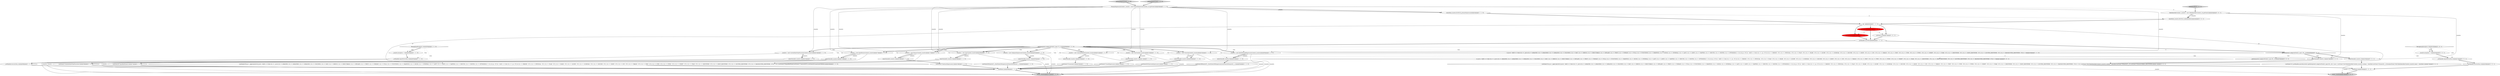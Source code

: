 digraph {
46 [style = filled, label = "RecognitionException re@@@45@@@['0', '0', '1']", fillcolor = white, shape = diamond image = "AAA0AAABBB3BBB"];
48 [style = filled, label = "enterOuterAlt(_localctx,1)@@@10@@@['0', '0', '1']", fillcolor = white, shape = ellipse image = "AAA0AAABBB3BBB"];
35 [style = filled, label = "{setState(573)extractExpression()}@@@19@@@['1', '1', '0']", fillcolor = white, shape = ellipse image = "AAA0AAABBB1BBB"];
57 [style = filled, label = "{setState(741)_la = _input.LA(1)if ((((_la) & ~0x3f) == 0 && ((1L << _la) & ((1L << ANALYZE) | (1L << ANALYZED) | (1L << CATALOGS) | (1L << COLUMNS) | (1L << DAY) | (1L << DEBUG) | (1L << EXECUTABLE) | (1L << EXPLAIN) | (1L << FIRST) | (1L << FORMAT) | (1L << FULL) | (1L << FUNCTIONS) | (1L << GRAPHVIZ) | (1L << HOUR) | (1L << INTERVAL) | (1L << LAST) | (1L << LIMIT) | (1L << MAPPED) | (1L << MINUTE) | (1L << MONTH) | (1L << OPTIMIZED))) != 0) || ((((_la - 67)) & ~0x3f) == 0 && ((1L << (_la - 67)) & ((1L << (PARSED - 67)) | (1L << (PHYSICAL - 67)) | (1L << (PLAN - 67)) | (1L << (RLIKE - 67)) | (1L << (QUERY - 67)) | (1L << (SCHEMAS - 67)) | (1L << (SECOND - 67)) | (1L << (SHOW - 67)) | (1L << (SYS - 67)) | (1L << (TABLES - 67)) | (1L << (TEXT - 67)) | (1L << (TYPE - 67)) | (1L << (TYPES - 67)) | (1L << (VERIFY - 67)) | (1L << (YEAR - 67)) | (1L << (IDENTIFIER - 67)) | (1L << (DIGIT_IDENTIFIER - 67)) | (1L << (QUOTED_IDENTIFIER - 67)) | (1L << (BACKQUOTED_IDENTIFIER - 67)))) != 0)) {{setState(738)((TableIdentifierContext)_localctx).catalog = identifier()setState(739)match(T__3)}}setState(743)match(TABLE_IDENTIFIER)}@@@11@@@['0', '0', '1']", fillcolor = white, shape = ellipse image = "AAA0AAABBB3BBB"];
36 [style = filled, label = "{exitRule()}@@@98@@@['1', '1', '0']", fillcolor = white, shape = ellipse image = "AAA0AAABBB1BBB"];
47 [style = filled, label = "_errHandler.reportError(this,re)@@@47@@@['0', '0', '1']", fillcolor = white, shape = ellipse image = "AAA0AAABBB3BBB"];
20 [style = filled, label = "RecognitionException re@@@93@@@['1', '1', '0']", fillcolor = white, shape = diamond image = "AAA0AAABBB1BBB"];
54 [style = filled, label = "enterOuterAlt(_localctx,2)@@@26@@@['0', '0', '1']", fillcolor = white, shape = ellipse image = "AAA0AAABBB3BBB"];
14 [style = filled, label = "_localctx = new FunctionContext(_localctx)@@@55@@@['1', '1', '0']", fillcolor = white, shape = ellipse image = "AAA0AAABBB1BBB"];
19 [style = filled, label = "_localctx = new CastContext(_localctx)@@@10@@@['1', '1', '0']", fillcolor = white, shape = ellipse image = "AAA0AAABBB1BBB"];
22 [style = filled, label = "enterOuterAlt(_localctx,2)@@@18@@@['1', '1', '0']", fillcolor = white, shape = ellipse image = "AAA0AAABBB1BBB"];
9 [style = filled, label = "PrimaryExpressionContext _localctx = new PrimaryExpressionContext(_ctx,getState())@@@3@@@['1', '1', '0']", fillcolor = white, shape = ellipse image = "AAA0AAABBB1BBB"];
25 [style = filled, label = "_localctx = new SubqueryExpressionContext(_localctx)@@@62@@@['1', '1', '0']", fillcolor = white, shape = ellipse image = "AAA0AAABBB1BBB"];
17 [style = filled, label = "{setState(587)qualifiedName()}@@@75@@@['1', '1', '0']", fillcolor = white, shape = ellipse image = "AAA0AAABBB1BBB"];
39 [style = filled, label = "{setState(579)_la = _input.LA(1)if ((((_la) & ~0x3f) == 0 && ((1L << _la) & ((1L << ANALYZE) | (1L << ANALYZED) | (1L << CATALOGS) | (1L << COLUMNS) | (1L << DAY) | (1L << DEBUG) | (1L << EXECUTABLE) | (1L << EXPLAIN) | (1L << FIRST) | (1L << FORMAT) | (1L << FULL) | (1L << FUNCTIONS) | (1L << GRAPHVIZ) | (1L << HOUR) | (1L << INTERVAL) | (1L << LAST) | (1L << LIMIT) | (1L << MAPPED) | (1L << MINUTE) | (1L << MONTH) | (1L << OPTIMIZED))) != 0) || ((((_la - 67)) & ~0x3f) == 0 && ((1L << (_la - 67)) & ((1L << (PARSED - 67)) | (1L << (PHYSICAL - 67)) | (1L << (PLAN - 67)) | (1L << (RLIKE - 67)) | (1L << (QUERY - 67)) | (1L << (SCHEMAS - 67)) | (1L << (SECOND - 67)) | (1L << (SHOW - 67)) | (1L << (SYS - 67)) | (1L << (TABLES - 67)) | (1L << (TEXT - 67)) | (1L << (TYPE - 67)) | (1L << (TYPES - 67)) | (1L << (VERIFY - 67)) | (1L << (YEAR - 67)) | (1L << (IDENTIFIER - 67)) | (1L << (DIGIT_IDENTIFIER - 67)) | (1L << (QUOTED_IDENTIFIER - 67)) | (1L << (BACKQUOTED_IDENTIFIER - 67)))) != 0)) {{setState(576)qualifiedName()setState(577)match(DOT)}}setState(581)match(ASTERISK)}@@@40@@@['1', '1', '0']", fillcolor = white, shape = ellipse image = "AAA0AAABBB1BBB"];
31 [style = filled, label = "_localctx = new ParenthesizedExpressionContext(_localctx)@@@80@@@['1', '1', '0']", fillcolor = white, shape = ellipse image = "AAA0AAABBB1BBB"];
42 [style = filled, label = "primaryExpression['0', '1', '0']", fillcolor = lightgray, shape = diamond image = "AAA0AAABBB2BBB"];
59 [style = filled, label = "return _localctx@@@53@@@['0', '0', '1']", fillcolor = lightgray, shape = ellipse image = "AAA0AAABBB3BBB"];
33 [style = filled, label = "enterOuterAlt(_localctx,9)@@@81@@@['1', '1', '0']", fillcolor = white, shape = ellipse image = "AAA0AAABBB1BBB"];
18 [style = filled, label = "setState(589)@@@7@@@['1', '0', '0']", fillcolor = red, shape = ellipse image = "AAA1AAABBB1BBB"];
50 [style = filled, label = "_localctx.exception = re@@@46@@@['0', '0', '1']", fillcolor = white, shape = ellipse image = "AAA0AAABBB3BBB"];
58 [style = filled, label = "{setState(747)_errHandler.sync(this)switch (getInterpreter().adaptivePredict(_input,99,_ctx)) {case 1:{setState(744)((TableIdentifierContext)_localctx).catalog = identifier()setState(745)match(T__3)}breaksetState(749)((TableIdentifierContext)_localctx).name = identifier()}@@@27@@@['0', '0', '1']", fillcolor = white, shape = ellipse image = "AAA0AAABBB3BBB"];
43 [style = filled, label = "getInterpreter().adaptivePredict(_input,99,_ctx)@@@30@@@['0', '0', '1']", fillcolor = white, shape = diamond image = "AAA0AAABBB3BBB"];
6 [style = filled, label = "{setState(572)castExpression()}@@@12@@@['1', '1', '0']", fillcolor = white, shape = ellipse image = "AAA0AAABBB1BBB"];
34 [style = filled, label = "{setState(574)builtinDateTimeFunction()}@@@26@@@['1', '1', '0']", fillcolor = white, shape = ellipse image = "AAA0AAABBB1BBB"];
45 [style = filled, label = "setState(750)@@@7@@@['0', '0', '1']", fillcolor = white, shape = ellipse image = "AAA0AAABBB3BBB"];
28 [style = filled, label = "{setState(582)functionExpression()}@@@57@@@['1', '1', '0']", fillcolor = white, shape = ellipse image = "AAA0AAABBB1BBB"];
38 [style = filled, label = "_localctx = new ConstantDefaultContext(_localctx)@@@31@@@['1', '1', '0']", fillcolor = white, shape = ellipse image = "AAA0AAABBB1BBB"];
40 [style = filled, label = "enterRule(_localctx,60,RULE_primaryExpression)@@@4@@@['1', '1', '0']", fillcolor = white, shape = ellipse image = "AAA0AAABBB1BBB"];
37 [style = filled, label = "_localctx = new StarContext(_localctx)@@@38@@@['1', '1', '0']", fillcolor = white, shape = ellipse image = "AAA0AAABBB1BBB"];
21 [style = filled, label = "_errHandler.reportError(this,re)@@@95@@@['1', '1', '0']", fillcolor = white, shape = ellipse image = "AAA0AAABBB1BBB"];
13 [style = filled, label = "{setState(575)constant()}@@@33@@@['1', '1', '0']", fillcolor = white, shape = ellipse image = "AAA0AAABBB1BBB"];
11 [style = filled, label = "_localctx = new DereferenceContext(_localctx)@@@73@@@['1', '1', '0']", fillcolor = white, shape = ellipse image = "AAA0AAABBB1BBB"];
2 [style = filled, label = "_localctx.exception = re@@@94@@@['1', '1', '0']", fillcolor = white, shape = ellipse image = "AAA0AAABBB1BBB"];
55 [style = filled, label = "getInterpreter().adaptivePredict(_input,100,_ctx)@@@9@@@['0', '0', '1']", fillcolor = white, shape = diamond image = "AAA0AAABBB3BBB"];
26 [style = filled, label = "return _localctx@@@101@@@['1', '1', '0']", fillcolor = lightgray, shape = ellipse image = "AAA0AAABBB1BBB"];
30 [style = filled, label = "enterOuterAlt(_localctx,6)@@@56@@@['1', '1', '0']", fillcolor = white, shape = ellipse image = "AAA0AAABBB1BBB"];
3 [style = filled, label = "enterOuterAlt(_localctx,5)@@@39@@@['1', '1', '0']", fillcolor = white, shape = ellipse image = "AAA0AAABBB1BBB"];
44 [style = filled, label = "_errHandler.recover(this,re)@@@48@@@['0', '0', '1']", fillcolor = white, shape = ellipse image = "AAA0AAABBB3BBB"];
29 [style = filled, label = "{setState(583)match(T__0)setState(584)query()setState(585)match(T__1)}@@@64@@@['1', '1', '0']", fillcolor = white, shape = ellipse image = "AAA0AAABBB1BBB"];
23 [style = filled, label = "primaryExpression['1', '0', '0']", fillcolor = lightgray, shape = diamond image = "AAA0AAABBB1BBB"];
8 [style = filled, label = "_localctx = new ExtractContext(_localctx)@@@17@@@['1', '1', '0']", fillcolor = white, shape = ellipse image = "AAA0AAABBB1BBB"];
15 [style = filled, label = "getInterpreter().adaptivePredict(_input,79,_ctx)@@@9@@@['1', '1', '0']", fillcolor = white, shape = diamond image = "AAA0AAABBB1BBB"];
52 [style = filled, label = "{exitRule()}@@@50@@@['0', '0', '1']", fillcolor = white, shape = ellipse image = "AAA0AAABBB3BBB"];
24 [style = filled, label = "(((_la) & ~0x3f) == 0 && ((1L << _la) & ((1L << ANALYZE) | (1L << ANALYZED) | (1L << CATALOGS) | (1L << COLUMNS) | (1L << DAY) | (1L << DEBUG) | (1L << EXECUTABLE) | (1L << EXPLAIN) | (1L << FIRST) | (1L << FORMAT) | (1L << FULL) | (1L << FUNCTIONS) | (1L << GRAPHVIZ) | (1L << HOUR) | (1L << INTERVAL) | (1L << LAST) | (1L << LIMIT) | (1L << MAPPED) | (1L << MINUTE) | (1L << MONTH) | (1L << OPTIMIZED))) != 0) || ((((_la - 67)) & ~0x3f) == 0 && ((1L << (_la - 67)) & ((1L << (PARSED - 67)) | (1L << (PHYSICAL - 67)) | (1L << (PLAN - 67)) | (1L << (RLIKE - 67)) | (1L << (QUERY - 67)) | (1L << (SCHEMAS - 67)) | (1L << (SECOND - 67)) | (1L << (SHOW - 67)) | (1L << (SYS - 67)) | (1L << (TABLES - 67)) | (1L << (TEXT - 67)) | (1L << (TYPE - 67)) | (1L << (TYPES - 67)) | (1L << (VERIFY - 67)) | (1L << (YEAR - 67)) | (1L << (IDENTIFIER - 67)) | (1L << (DIGIT_IDENTIFIER - 67)) | (1L << (QUOTED_IDENTIFIER - 67)) | (1L << (BACKQUOTED_IDENTIFIER - 67)))) != 0)@@@43@@@['1', '1', '0']", fillcolor = white, shape = diamond image = "AAA0AAABBB1BBB"];
5 [style = filled, label = "_localctx = new CurrentDateTimeFunctionContext(_localctx)@@@24@@@['1', '1', '0']", fillcolor = white, shape = ellipse image = "AAA0AAABBB1BBB"];
12 [style = filled, label = "_errHandler.sync(this)@@@8@@@['1', '1', '1']", fillcolor = white, shape = ellipse image = "AAA0AAABBB1BBB"];
41 [style = filled, label = "setState(592)@@@7@@@['0', '1', '0']", fillcolor = red, shape = ellipse image = "AAA1AAABBB2BBB"];
16 [style = filled, label = "enterOuterAlt(_localctx,7)@@@63@@@['1', '1', '0']", fillcolor = white, shape = ellipse image = "AAA0AAABBB1BBB"];
51 [style = filled, label = "(((_la) & ~0x3f) == 0 && ((1L << _la) & ((1L << ANALYZE) | (1L << ANALYZED) | (1L << CATALOGS) | (1L << COLUMNS) | (1L << DAY) | (1L << DEBUG) | (1L << EXECUTABLE) | (1L << EXPLAIN) | (1L << FIRST) | (1L << FORMAT) | (1L << FULL) | (1L << FUNCTIONS) | (1L << GRAPHVIZ) | (1L << HOUR) | (1L << INTERVAL) | (1L << LAST) | (1L << LIMIT) | (1L << MAPPED) | (1L << MINUTE) | (1L << MONTH) | (1L << OPTIMIZED))) != 0) || ((((_la - 67)) & ~0x3f) == 0 && ((1L << (_la - 67)) & ((1L << (PARSED - 67)) | (1L << (PHYSICAL - 67)) | (1L << (PLAN - 67)) | (1L << (RLIKE - 67)) | (1L << (QUERY - 67)) | (1L << (SCHEMAS - 67)) | (1L << (SECOND - 67)) | (1L << (SHOW - 67)) | (1L << (SYS - 67)) | (1L << (TABLES - 67)) | (1L << (TEXT - 67)) | (1L << (TYPE - 67)) | (1L << (TYPES - 67)) | (1L << (VERIFY - 67)) | (1L << (YEAR - 67)) | (1L << (IDENTIFIER - 67)) | (1L << (DIGIT_IDENTIFIER - 67)) | (1L << (QUOTED_IDENTIFIER - 67)) | (1L << (BACKQUOTED_IDENTIFIER - 67)))) != 0)@@@14@@@['0', '0', '1']", fillcolor = white, shape = diamond image = "AAA0AAABBB3BBB"];
53 [style = filled, label = "enterRule(_localctx,96,RULE_tableIdentifier)@@@4@@@['0', '0', '1']", fillcolor = white, shape = ellipse image = "AAA0AAABBB3BBB"];
1 [style = filled, label = "enterOuterAlt(_localctx,1)@@@11@@@['1', '1', '0']", fillcolor = white, shape = ellipse image = "AAA0AAABBB1BBB"];
4 [style = filled, label = "enterOuterAlt(_localctx,3)@@@25@@@['1', '1', '0']", fillcolor = white, shape = ellipse image = "AAA0AAABBB1BBB"];
27 [style = filled, label = "enterOuterAlt(_localctx,4)@@@32@@@['1', '1', '0']", fillcolor = white, shape = ellipse image = "AAA0AAABBB1BBB"];
0 [style = filled, label = "enterOuterAlt(_localctx,8)@@@74@@@['1', '1', '0']", fillcolor = white, shape = ellipse image = "AAA0AAABBB1BBB"];
7 [style = filled, label = "{setState(588)match(T__0)setState(589)expression()setState(590)match(T__1)}@@@82@@@['1', '1', '0']", fillcolor = white, shape = ellipse image = "AAA0AAABBB1BBB"];
32 [style = filled, label = "_errHandler.recover(this,re)@@@96@@@['1', '1', '0']", fillcolor = white, shape = ellipse image = "AAA0AAABBB1BBB"];
49 [style = filled, label = "TableIdentifierContext _localctx = new TableIdentifierContext(_ctx,getState())@@@3@@@['0', '0', '1']", fillcolor = white, shape = ellipse image = "AAA0AAABBB3BBB"];
56 [style = filled, label = "tableIdentifier['0', '0', '1']", fillcolor = lightgray, shape = diamond image = "AAA0AAABBB3BBB"];
10 [style = filled, label = "int _la@@@5@@@['1', '1', '1']", fillcolor = white, shape = ellipse image = "AAA0AAABBB1BBB"];
27->13 [style = bold, label=""];
15->25 [style = bold, label=""];
15->31 [style = dotted, label="true"];
42->9 [style = bold, label=""];
8->22 [style = solid, label="_localctx"];
14->26 [style = solid, label="_localctx"];
15->33 [style = dotted, label="true"];
52->59 [style = bold, label=""];
10->41 [style = bold, label=""];
49->54 [style = solid, label="_localctx"];
37->3 [style = solid, label="_localctx"];
37->3 [style = bold, label=""];
15->30 [style = dotted, label="true"];
17->36 [style = bold, label=""];
55->48 [style = bold, label=""];
19->1 [style = bold, label=""];
30->28 [style = bold, label=""];
15->8 [style = dotted, label="true"];
15->11 [style = bold, label=""];
13->36 [style = bold, label=""];
5->4 [style = solid, label="_localctx"];
3->39 [style = bold, label=""];
55->43 [style = dotted, label="true"];
9->19 [style = solid, label="_localctx"];
46->50 [style = bold, label=""];
55->48 [style = dotted, label="true"];
9->40 [style = bold, label=""];
33->7 [style = bold, label=""];
29->36 [style = bold, label=""];
15->38 [style = bold, label=""];
28->36 [style = bold, label=""];
14->30 [style = bold, label=""];
0->17 [style = bold, label=""];
12->55 [style = bold, label=""];
15->24 [style = dotted, label="true"];
16->29 [style = bold, label=""];
18->12 [style = bold, label=""];
19->1 [style = solid, label="_localctx"];
31->26 [style = solid, label="_localctx"];
18->45 [style = dashed, label="0"];
57->59 [style = solid, label="_localctx"];
15->14 [style = dotted, label="true"];
15->16 [style = dotted, label="true"];
9->31 [style = solid, label="_localctx"];
54->58 [style = bold, label=""];
8->22 [style = bold, label=""];
15->27 [style = dotted, label="true"];
40->53 [style = dashed, label="0"];
15->3 [style = dotted, label="true"];
15->31 [style = bold, label=""];
2->21 [style = bold, label=""];
31->33 [style = bold, label=""];
19->48 [style = dashed, label="0"];
34->36 [style = bold, label=""];
10->45 [style = bold, label=""];
5->26 [style = solid, label="_localctx"];
32->36 [style = bold, label=""];
47->44 [style = bold, label=""];
9->8 [style = solid, label="_localctx"];
37->26 [style = solid, label="_localctx"];
53->10 [style = bold, label=""];
15->5 [style = dotted, label="true"];
10->18 [style = bold, label=""];
9->5 [style = solid, label="_localctx"];
15->14 [style = bold, label=""];
9->14 [style = solid, label="_localctx"];
8->26 [style = solid, label="_localctx"];
9->38 [style = solid, label="_localctx"];
38->26 [style = solid, label="_localctx"];
19->26 [style = solid, label="_localctx"];
46->47 [style = dotted, label="true"];
38->27 [style = bold, label=""];
11->26 [style = solid, label="_localctx"];
15->19 [style = bold, label=""];
25->16 [style = bold, label=""];
15->0 [style = dotted, label="true"];
25->26 [style = solid, label="_localctx"];
1->6 [style = bold, label=""];
5->4 [style = bold, label=""];
46->50 [style = dotted, label="true"];
49->53 [style = solid, label="_localctx"];
15->11 [style = dotted, label="true"];
14->30 [style = solid, label="_localctx"];
14->54 [style = dashed, label="0"];
15->37 [style = dotted, label="true"];
41->12 [style = bold, label=""];
15->25 [style = dotted, label="true"];
22->35 [style = bold, label=""];
10->39 [style = solid, label="_la"];
15->37 [style = bold, label=""];
15->8 [style = bold, label=""];
7->36 [style = bold, label=""];
4->34 [style = bold, label=""];
40->10 [style = bold, label=""];
9->37 [style = solid, label="_localctx"];
56->49 [style = bold, label=""];
48->57 [style = bold, label=""];
31->33 [style = solid, label="_localctx"];
18->41 [style = dashed, label="0"];
9->11 [style = solid, label="_localctx"];
12->15 [style = bold, label=""];
15->22 [style = dotted, label="true"];
46->44 [style = dotted, label="true"];
20->21 [style = dotted, label="true"];
36->26 [style = bold, label=""];
9->49 [style = dashed, label="0"];
6->36 [style = bold, label=""];
15->4 [style = dotted, label="true"];
15->5 [style = bold, label=""];
45->12 [style = bold, label=""];
38->27 [style = solid, label="_localctx"];
20->2 [style = bold, label=""];
49->53 [style = bold, label=""];
57->52 [style = bold, label=""];
55->54 [style = dotted, label="true"];
49->48 [style = solid, label="_localctx"];
11->0 [style = solid, label="_localctx"];
15->55 [style = dashed, label="0"];
11->0 [style = bold, label=""];
10->57 [style = solid, label="_la"];
50->47 [style = bold, label=""];
15->19 [style = dotted, label="true"];
15->1 [style = dotted, label="true"];
25->16 [style = solid, label="_localctx"];
21->32 [style = bold, label=""];
44->52 [style = bold, label=""];
55->51 [style = dotted, label="true"];
9->40 [style = solid, label="_localctx"];
15->38 [style = dotted, label="true"];
20->2 [style = dotted, label="true"];
58->52 [style = bold, label=""];
35->36 [style = bold, label=""];
55->54 [style = bold, label=""];
9->25 [style = solid, label="_localctx"];
23->9 [style = bold, label=""];
39->36 [style = bold, label=""];
20->32 [style = dotted, label="true"];
58->59 [style = solid, label="_localctx"];
}
